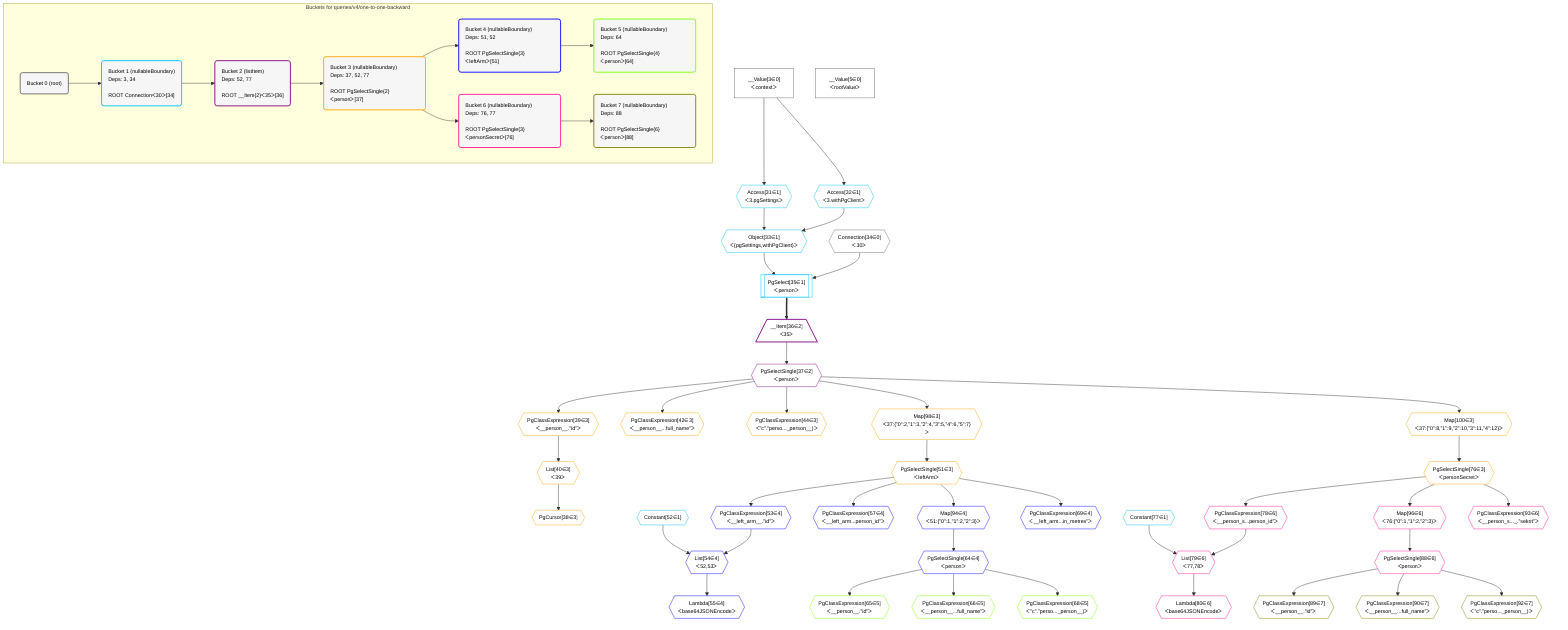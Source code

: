 %%{init: {'themeVariables': { 'fontSize': '12px'}}}%%
graph TD
    classDef path fill:#eee,stroke:#000,color:#000
    classDef plan fill:#fff,stroke-width:1px,color:#000
    classDef itemplan fill:#fff,stroke-width:2px,color:#000
    classDef unbatchedplan fill:#dff,stroke-width:1px,color:#000
    classDef sideeffectplan fill:#fcc,stroke-width:2px,color:#000
    classDef bucket fill:#f6f6f6,color:#000,stroke-width:2px,text-align:left


    %% define steps
    __Value3["__Value[3∈0]<br />ᐸcontextᐳ"]:::plan
    __Value5["__Value[5∈0]<br />ᐸrootValueᐳ"]:::plan
    Access31{{"Access[31∈1]<br />ᐸ3.pgSettingsᐳ"}}:::plan
    Access32{{"Access[32∈1]<br />ᐸ3.withPgClientᐳ"}}:::plan
    Object33{{"Object[33∈1]<br />ᐸ{pgSettings,withPgClient}ᐳ"}}:::plan
    Connection34{{"Connection[34∈0]<br />ᐸ30ᐳ"}}:::plan
    PgSelect35[["PgSelect[35∈1]<br />ᐸpersonᐳ"]]:::plan
    __Item36[/"__Item[36∈2]<br />ᐸ35ᐳ"\]:::itemplan
    PgSelectSingle37{{"PgSelectSingle[37∈2]<br />ᐸpersonᐳ"}}:::plan
    PgClassExpression39{{"PgClassExpression[39∈3]<br />ᐸ__person__.”id”ᐳ"}}:::plan
    List40{{"List[40∈3]<br />ᐸ39ᐳ"}}:::plan
    PgCursor38{{"PgCursor[38∈3]"}}:::plan
    PgClassExpression42{{"PgClassExpression[42∈3]<br />ᐸ__person__...full_name”ᐳ"}}:::plan
    PgClassExpression44{{"PgClassExpression[44∈3]<br />ᐸ”c”.”perso..._person__)ᐳ"}}:::plan
    Map98{{"Map[98∈3]<br />ᐸ37:{”0”:2,”1”:3,”2”:4,”3”:5,”4”:6,”5”:7}ᐳ"}}:::plan
    PgSelectSingle51{{"PgSelectSingle[51∈3]<br />ᐸleftArmᐳ"}}:::plan
    Constant52{{"Constant[52∈1]"}}:::plan
    PgClassExpression53{{"PgClassExpression[53∈4]<br />ᐸ__left_arm__.”id”ᐳ"}}:::plan
    List54{{"List[54∈4]<br />ᐸ52,53ᐳ"}}:::plan
    Lambda55{{"Lambda[55∈4]<br />ᐸbase64JSONEncodeᐳ"}}:::plan
    PgClassExpression57{{"PgClassExpression[57∈4]<br />ᐸ__left_arm...person_id”ᐳ"}}:::plan
    Map94{{"Map[94∈4]<br />ᐸ51:{”0”:1,”1”:2,”2”:3}ᐳ"}}:::plan
    PgSelectSingle64{{"PgSelectSingle[64∈4]<br />ᐸpersonᐳ"}}:::plan
    PgClassExpression65{{"PgClassExpression[65∈5]<br />ᐸ__person__.”id”ᐳ"}}:::plan
    PgClassExpression66{{"PgClassExpression[66∈5]<br />ᐸ__person__...full_name”ᐳ"}}:::plan
    PgClassExpression68{{"PgClassExpression[68∈5]<br />ᐸ”c”.”perso..._person__)ᐳ"}}:::plan
    PgClassExpression69{{"PgClassExpression[69∈4]<br />ᐸ__left_arm...in_metres”ᐳ"}}:::plan
    Map100{{"Map[100∈3]<br />ᐸ37:{”0”:8,”1”:9,”2”:10,”3”:11,”4”:12}ᐳ"}}:::plan
    PgSelectSingle76{{"PgSelectSingle[76∈3]<br />ᐸpersonSecretᐳ"}}:::plan
    Constant77{{"Constant[77∈1]"}}:::plan
    PgClassExpression78{{"PgClassExpression[78∈6]<br />ᐸ__person_s...person_id”ᐳ"}}:::plan
    List79{{"List[79∈6]<br />ᐸ77,78ᐳ"}}:::plan
    Lambda80{{"Lambda[80∈6]<br />ᐸbase64JSONEncodeᐳ"}}:::plan
    Map96{{"Map[96∈6]<br />ᐸ76:{”0”:1,”1”:2,”2”:3}ᐳ"}}:::plan
    PgSelectSingle88{{"PgSelectSingle[88∈6]<br />ᐸpersonᐳ"}}:::plan
    PgClassExpression89{{"PgClassExpression[89∈7]<br />ᐸ__person__.”id”ᐳ"}}:::plan
    PgClassExpression90{{"PgClassExpression[90∈7]<br />ᐸ__person__...full_name”ᐳ"}}:::plan
    PgClassExpression92{{"PgClassExpression[92∈7]<br />ᐸ”c”.”perso..._person__)ᐳ"}}:::plan
    PgClassExpression93{{"PgClassExpression[93∈6]<br />ᐸ__person_s..._.”sekrit”ᐳ"}}:::plan

    %% plan dependencies
    __Value3 --> Access31
    __Value3 --> Access32
    Access31 & Access32 --> Object33
    Object33 & Connection34 --> PgSelect35
    PgSelect35 ==> __Item36
    __Item36 --> PgSelectSingle37
    PgSelectSingle37 --> PgClassExpression39
    PgClassExpression39 --> List40
    List40 --> PgCursor38
    PgSelectSingle37 --> PgClassExpression42
    PgSelectSingle37 --> PgClassExpression44
    PgSelectSingle37 --> Map98
    Map98 --> PgSelectSingle51
    PgSelectSingle51 --> PgClassExpression53
    Constant52 & PgClassExpression53 --> List54
    List54 --> Lambda55
    PgSelectSingle51 --> PgClassExpression57
    PgSelectSingle51 --> Map94
    Map94 --> PgSelectSingle64
    PgSelectSingle64 --> PgClassExpression65
    PgSelectSingle64 --> PgClassExpression66
    PgSelectSingle64 --> PgClassExpression68
    PgSelectSingle51 --> PgClassExpression69
    PgSelectSingle37 --> Map100
    Map100 --> PgSelectSingle76
    PgSelectSingle76 --> PgClassExpression78
    Constant77 & PgClassExpression78 --> List79
    List79 --> Lambda80
    PgSelectSingle76 --> Map96
    Map96 --> PgSelectSingle88
    PgSelectSingle88 --> PgClassExpression89
    PgSelectSingle88 --> PgClassExpression90
    PgSelectSingle88 --> PgClassExpression92
    PgSelectSingle76 --> PgClassExpression93

    subgraph "Buckets for queries/v4/one-to-one-backward"
    Bucket0("Bucket 0 (root)"):::bucket
    classDef bucket0 stroke:#696969
    class Bucket0,__Value3,__Value5,Connection34 bucket0
    Bucket1("Bucket 1 (nullableBoundary)<br />Deps: 3, 34<br /><br />ROOT Connectionᐸ30ᐳ[34]"):::bucket
    classDef bucket1 stroke:#00bfff
    class Bucket1,Access31,Access32,Object33,PgSelect35,Constant52,Constant77 bucket1
    Bucket2("Bucket 2 (listItem)<br />Deps: 52, 77<br /><br />ROOT __Item{2}ᐸ35ᐳ[36]"):::bucket
    classDef bucket2 stroke:#7f007f
    class Bucket2,__Item36,PgSelectSingle37 bucket2
    Bucket3("Bucket 3 (nullableBoundary)<br />Deps: 37, 52, 77<br /><br />ROOT PgSelectSingle{2}ᐸpersonᐳ[37]"):::bucket
    classDef bucket3 stroke:#ffa500
    class Bucket3,PgCursor38,PgClassExpression39,List40,PgClassExpression42,PgClassExpression44,PgSelectSingle51,PgSelectSingle76,Map98,Map100 bucket3
    Bucket4("Bucket 4 (nullableBoundary)<br />Deps: 51, 52<br /><br />ROOT PgSelectSingle{3}ᐸleftArmᐳ[51]"):::bucket
    classDef bucket4 stroke:#0000ff
    class Bucket4,PgClassExpression53,List54,Lambda55,PgClassExpression57,PgSelectSingle64,PgClassExpression69,Map94 bucket4
    Bucket5("Bucket 5 (nullableBoundary)<br />Deps: 64<br /><br />ROOT PgSelectSingle{4}ᐸpersonᐳ[64]"):::bucket
    classDef bucket5 stroke:#7fff00
    class Bucket5,PgClassExpression65,PgClassExpression66,PgClassExpression68 bucket5
    Bucket6("Bucket 6 (nullableBoundary)<br />Deps: 76, 77<br /><br />ROOT PgSelectSingle{3}ᐸpersonSecretᐳ[76]"):::bucket
    classDef bucket6 stroke:#ff1493
    class Bucket6,PgClassExpression78,List79,Lambda80,PgSelectSingle88,PgClassExpression93,Map96 bucket6
    Bucket7("Bucket 7 (nullableBoundary)<br />Deps: 88<br /><br />ROOT PgSelectSingle{6}ᐸpersonᐳ[88]"):::bucket
    classDef bucket7 stroke:#808000
    class Bucket7,PgClassExpression89,PgClassExpression90,PgClassExpression92 bucket7
    Bucket0 --> Bucket1
    Bucket1 --> Bucket2
    Bucket2 --> Bucket3
    Bucket3 --> Bucket4 & Bucket6
    Bucket4 --> Bucket5
    Bucket6 --> Bucket7
    end